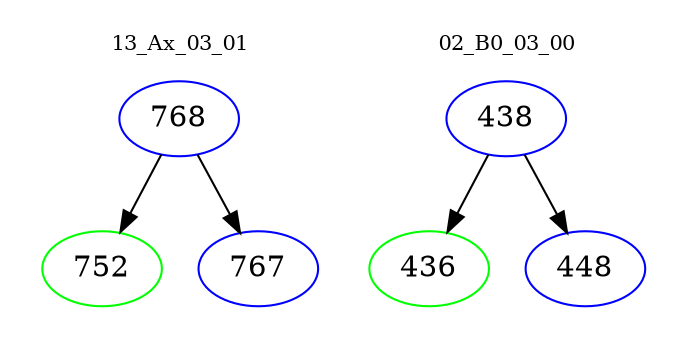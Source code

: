 digraph{
subgraph cluster_0 {
color = white
label = "13_Ax_03_01";
fontsize=10;
T0_768 [label="768", color="blue"]
T0_768 -> T0_752 [color="black"]
T0_752 [label="752", color="green"]
T0_768 -> T0_767 [color="black"]
T0_767 [label="767", color="blue"]
}
subgraph cluster_1 {
color = white
label = "02_B0_03_00";
fontsize=10;
T1_438 [label="438", color="blue"]
T1_438 -> T1_436 [color="black"]
T1_436 [label="436", color="green"]
T1_438 -> T1_448 [color="black"]
T1_448 [label="448", color="blue"]
}
}
